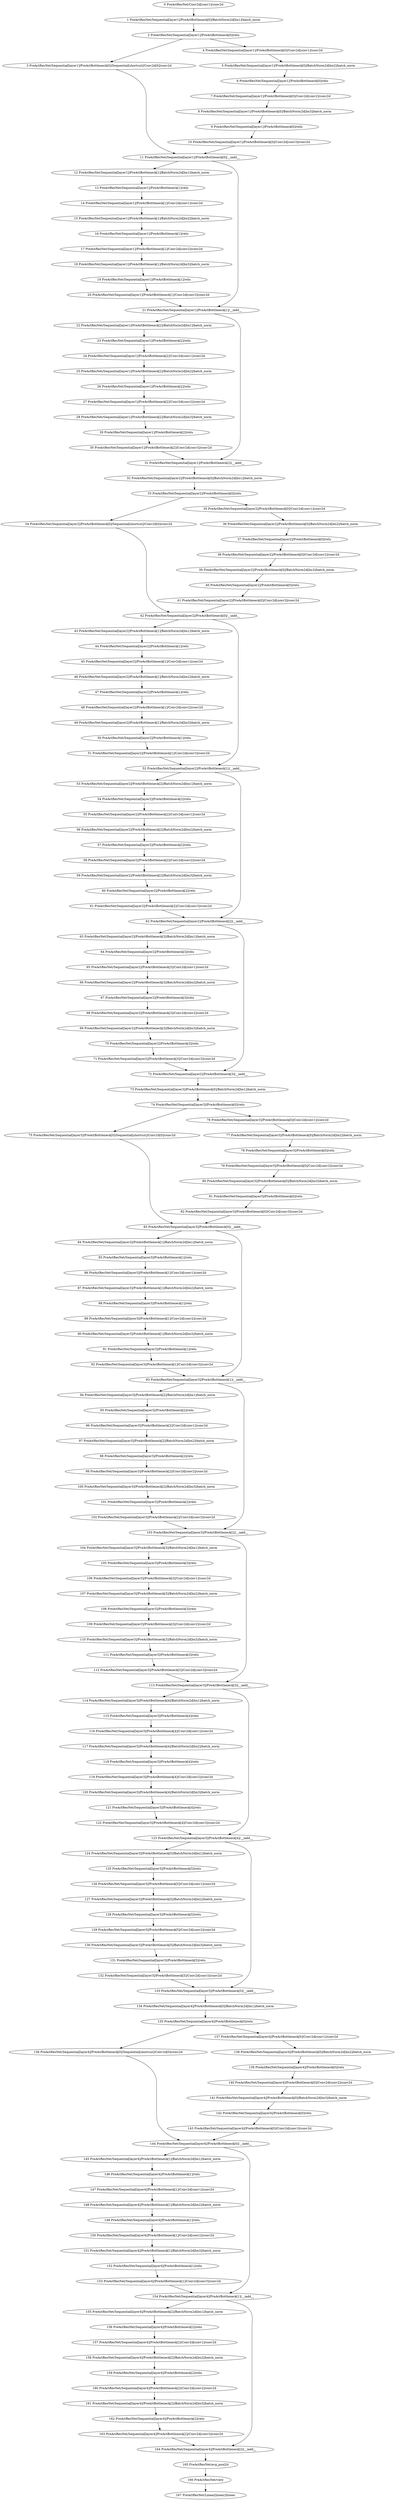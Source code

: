 strict digraph  {
"0 PreActResNet/Conv2d[conv1]/conv2d" [id=0, scope="PreActResNet/Conv2d[conv1]", type=conv2d];
"1 PreActResNet/Sequential[layer1]/PreActBottleneck[0]/BatchNorm2d[bn1]/batch_norm" [id=1, scope="PreActResNet/Sequential[layer1]/PreActBottleneck[0]/BatchNorm2d[bn1]", type=batch_norm];
"2 PreActResNet/Sequential[layer1]/PreActBottleneck[0]/relu" [id=2, scope="PreActResNet/Sequential[layer1]/PreActBottleneck[0]", type=relu];
"3 PreActResNet/Sequential[layer1]/PreActBottleneck[0]/Sequential[shortcut]/Conv2d[0]/conv2d" [id=3, scope="PreActResNet/Sequential[layer1]/PreActBottleneck[0]/Sequential[shortcut]/Conv2d[0]", type=conv2d];
"4 PreActResNet/Sequential[layer1]/PreActBottleneck[0]/Conv2d[conv1]/conv2d" [id=4, scope="PreActResNet/Sequential[layer1]/PreActBottleneck[0]/Conv2d[conv1]", type=conv2d];
"5 PreActResNet/Sequential[layer1]/PreActBottleneck[0]/BatchNorm2d[bn2]/batch_norm" [id=5, scope="PreActResNet/Sequential[layer1]/PreActBottleneck[0]/BatchNorm2d[bn2]", type=batch_norm];
"6 PreActResNet/Sequential[layer1]/PreActBottleneck[0]/relu" [id=6, scope="PreActResNet/Sequential[layer1]/PreActBottleneck[0]", type=relu];
"7 PreActResNet/Sequential[layer1]/PreActBottleneck[0]/Conv2d[conv2]/conv2d" [id=7, scope="PreActResNet/Sequential[layer1]/PreActBottleneck[0]/Conv2d[conv2]", type=conv2d];
"8 PreActResNet/Sequential[layer1]/PreActBottleneck[0]/BatchNorm2d[bn3]/batch_norm" [id=8, scope="PreActResNet/Sequential[layer1]/PreActBottleneck[0]/BatchNorm2d[bn3]", type=batch_norm];
"9 PreActResNet/Sequential[layer1]/PreActBottleneck[0]/relu" [id=9, scope="PreActResNet/Sequential[layer1]/PreActBottleneck[0]", type=relu];
"10 PreActResNet/Sequential[layer1]/PreActBottleneck[0]/Conv2d[conv3]/conv2d" [id=10, scope="PreActResNet/Sequential[layer1]/PreActBottleneck[0]/Conv2d[conv3]", type=conv2d];
"11 PreActResNet/Sequential[layer1]/PreActBottleneck[0]/__iadd__" [id=11, scope="PreActResNet/Sequential[layer1]/PreActBottleneck[0]", type=__iadd__];
"12 PreActResNet/Sequential[layer1]/PreActBottleneck[1]/BatchNorm2d[bn1]/batch_norm" [id=12, scope="PreActResNet/Sequential[layer1]/PreActBottleneck[1]/BatchNorm2d[bn1]", type=batch_norm];
"13 PreActResNet/Sequential[layer1]/PreActBottleneck[1]/relu" [id=13, scope="PreActResNet/Sequential[layer1]/PreActBottleneck[1]", type=relu];
"14 PreActResNet/Sequential[layer1]/PreActBottleneck[1]/Conv2d[conv1]/conv2d" [id=14, scope="PreActResNet/Sequential[layer1]/PreActBottleneck[1]/Conv2d[conv1]", type=conv2d];
"15 PreActResNet/Sequential[layer1]/PreActBottleneck[1]/BatchNorm2d[bn2]/batch_norm" [id=15, scope="PreActResNet/Sequential[layer1]/PreActBottleneck[1]/BatchNorm2d[bn2]", type=batch_norm];
"16 PreActResNet/Sequential[layer1]/PreActBottleneck[1]/relu" [id=16, scope="PreActResNet/Sequential[layer1]/PreActBottleneck[1]", type=relu];
"17 PreActResNet/Sequential[layer1]/PreActBottleneck[1]/Conv2d[conv2]/conv2d" [id=17, scope="PreActResNet/Sequential[layer1]/PreActBottleneck[1]/Conv2d[conv2]", type=conv2d];
"18 PreActResNet/Sequential[layer1]/PreActBottleneck[1]/BatchNorm2d[bn3]/batch_norm" [id=18, scope="PreActResNet/Sequential[layer1]/PreActBottleneck[1]/BatchNorm2d[bn3]", type=batch_norm];
"19 PreActResNet/Sequential[layer1]/PreActBottleneck[1]/relu" [id=19, scope="PreActResNet/Sequential[layer1]/PreActBottleneck[1]", type=relu];
"20 PreActResNet/Sequential[layer1]/PreActBottleneck[1]/Conv2d[conv3]/conv2d" [id=20, scope="PreActResNet/Sequential[layer1]/PreActBottleneck[1]/Conv2d[conv3]", type=conv2d];
"21 PreActResNet/Sequential[layer1]/PreActBottleneck[1]/__iadd__" [id=21, scope="PreActResNet/Sequential[layer1]/PreActBottleneck[1]", type=__iadd__];
"22 PreActResNet/Sequential[layer1]/PreActBottleneck[2]/BatchNorm2d[bn1]/batch_norm" [id=22, scope="PreActResNet/Sequential[layer1]/PreActBottleneck[2]/BatchNorm2d[bn1]", type=batch_norm];
"23 PreActResNet/Sequential[layer1]/PreActBottleneck[2]/relu" [id=23, scope="PreActResNet/Sequential[layer1]/PreActBottleneck[2]", type=relu];
"24 PreActResNet/Sequential[layer1]/PreActBottleneck[2]/Conv2d[conv1]/conv2d" [id=24, scope="PreActResNet/Sequential[layer1]/PreActBottleneck[2]/Conv2d[conv1]", type=conv2d];
"25 PreActResNet/Sequential[layer1]/PreActBottleneck[2]/BatchNorm2d[bn2]/batch_norm" [id=25, scope="PreActResNet/Sequential[layer1]/PreActBottleneck[2]/BatchNorm2d[bn2]", type=batch_norm];
"26 PreActResNet/Sequential[layer1]/PreActBottleneck[2]/relu" [id=26, scope="PreActResNet/Sequential[layer1]/PreActBottleneck[2]", type=relu];
"27 PreActResNet/Sequential[layer1]/PreActBottleneck[2]/Conv2d[conv2]/conv2d" [id=27, scope="PreActResNet/Sequential[layer1]/PreActBottleneck[2]/Conv2d[conv2]", type=conv2d];
"28 PreActResNet/Sequential[layer1]/PreActBottleneck[2]/BatchNorm2d[bn3]/batch_norm" [id=28, scope="PreActResNet/Sequential[layer1]/PreActBottleneck[2]/BatchNorm2d[bn3]", type=batch_norm];
"29 PreActResNet/Sequential[layer1]/PreActBottleneck[2]/relu" [id=29, scope="PreActResNet/Sequential[layer1]/PreActBottleneck[2]", type=relu];
"30 PreActResNet/Sequential[layer1]/PreActBottleneck[2]/Conv2d[conv3]/conv2d" [id=30, scope="PreActResNet/Sequential[layer1]/PreActBottleneck[2]/Conv2d[conv3]", type=conv2d];
"31 PreActResNet/Sequential[layer1]/PreActBottleneck[2]/__iadd__" [id=31, scope="PreActResNet/Sequential[layer1]/PreActBottleneck[2]", type=__iadd__];
"32 PreActResNet/Sequential[layer2]/PreActBottleneck[0]/BatchNorm2d[bn1]/batch_norm" [id=32, scope="PreActResNet/Sequential[layer2]/PreActBottleneck[0]/BatchNorm2d[bn1]", type=batch_norm];
"33 PreActResNet/Sequential[layer2]/PreActBottleneck[0]/relu" [id=33, scope="PreActResNet/Sequential[layer2]/PreActBottleneck[0]", type=relu];
"34 PreActResNet/Sequential[layer2]/PreActBottleneck[0]/Sequential[shortcut]/Conv2d[0]/conv2d" [id=34, scope="PreActResNet/Sequential[layer2]/PreActBottleneck[0]/Sequential[shortcut]/Conv2d[0]", type=conv2d];
"35 PreActResNet/Sequential[layer2]/PreActBottleneck[0]/Conv2d[conv1]/conv2d" [id=35, scope="PreActResNet/Sequential[layer2]/PreActBottleneck[0]/Conv2d[conv1]", type=conv2d];
"36 PreActResNet/Sequential[layer2]/PreActBottleneck[0]/BatchNorm2d[bn2]/batch_norm" [id=36, scope="PreActResNet/Sequential[layer2]/PreActBottleneck[0]/BatchNorm2d[bn2]", type=batch_norm];
"37 PreActResNet/Sequential[layer2]/PreActBottleneck[0]/relu" [id=37, scope="PreActResNet/Sequential[layer2]/PreActBottleneck[0]", type=relu];
"38 PreActResNet/Sequential[layer2]/PreActBottleneck[0]/Conv2d[conv2]/conv2d" [id=38, scope="PreActResNet/Sequential[layer2]/PreActBottleneck[0]/Conv2d[conv2]", type=conv2d];
"39 PreActResNet/Sequential[layer2]/PreActBottleneck[0]/BatchNorm2d[bn3]/batch_norm" [id=39, scope="PreActResNet/Sequential[layer2]/PreActBottleneck[0]/BatchNorm2d[bn3]", type=batch_norm];
"40 PreActResNet/Sequential[layer2]/PreActBottleneck[0]/relu" [id=40, scope="PreActResNet/Sequential[layer2]/PreActBottleneck[0]", type=relu];
"41 PreActResNet/Sequential[layer2]/PreActBottleneck[0]/Conv2d[conv3]/conv2d" [id=41, scope="PreActResNet/Sequential[layer2]/PreActBottleneck[0]/Conv2d[conv3]", type=conv2d];
"42 PreActResNet/Sequential[layer2]/PreActBottleneck[0]/__iadd__" [id=42, scope="PreActResNet/Sequential[layer2]/PreActBottleneck[0]", type=__iadd__];
"43 PreActResNet/Sequential[layer2]/PreActBottleneck[1]/BatchNorm2d[bn1]/batch_norm" [id=43, scope="PreActResNet/Sequential[layer2]/PreActBottleneck[1]/BatchNorm2d[bn1]", type=batch_norm];
"44 PreActResNet/Sequential[layer2]/PreActBottleneck[1]/relu" [id=44, scope="PreActResNet/Sequential[layer2]/PreActBottleneck[1]", type=relu];
"45 PreActResNet/Sequential[layer2]/PreActBottleneck[1]/Conv2d[conv1]/conv2d" [id=45, scope="PreActResNet/Sequential[layer2]/PreActBottleneck[1]/Conv2d[conv1]", type=conv2d];
"46 PreActResNet/Sequential[layer2]/PreActBottleneck[1]/BatchNorm2d[bn2]/batch_norm" [id=46, scope="PreActResNet/Sequential[layer2]/PreActBottleneck[1]/BatchNorm2d[bn2]", type=batch_norm];
"47 PreActResNet/Sequential[layer2]/PreActBottleneck[1]/relu" [id=47, scope="PreActResNet/Sequential[layer2]/PreActBottleneck[1]", type=relu];
"48 PreActResNet/Sequential[layer2]/PreActBottleneck[1]/Conv2d[conv2]/conv2d" [id=48, scope="PreActResNet/Sequential[layer2]/PreActBottleneck[1]/Conv2d[conv2]", type=conv2d];
"49 PreActResNet/Sequential[layer2]/PreActBottleneck[1]/BatchNorm2d[bn3]/batch_norm" [id=49, scope="PreActResNet/Sequential[layer2]/PreActBottleneck[1]/BatchNorm2d[bn3]", type=batch_norm];
"50 PreActResNet/Sequential[layer2]/PreActBottleneck[1]/relu" [id=50, scope="PreActResNet/Sequential[layer2]/PreActBottleneck[1]", type=relu];
"51 PreActResNet/Sequential[layer2]/PreActBottleneck[1]/Conv2d[conv3]/conv2d" [id=51, scope="PreActResNet/Sequential[layer2]/PreActBottleneck[1]/Conv2d[conv3]", type=conv2d];
"52 PreActResNet/Sequential[layer2]/PreActBottleneck[1]/__iadd__" [id=52, scope="PreActResNet/Sequential[layer2]/PreActBottleneck[1]", type=__iadd__];
"53 PreActResNet/Sequential[layer2]/PreActBottleneck[2]/BatchNorm2d[bn1]/batch_norm" [id=53, scope="PreActResNet/Sequential[layer2]/PreActBottleneck[2]/BatchNorm2d[bn1]", type=batch_norm];
"54 PreActResNet/Sequential[layer2]/PreActBottleneck[2]/relu" [id=54, scope="PreActResNet/Sequential[layer2]/PreActBottleneck[2]", type=relu];
"55 PreActResNet/Sequential[layer2]/PreActBottleneck[2]/Conv2d[conv1]/conv2d" [id=55, scope="PreActResNet/Sequential[layer2]/PreActBottleneck[2]/Conv2d[conv1]", type=conv2d];
"56 PreActResNet/Sequential[layer2]/PreActBottleneck[2]/BatchNorm2d[bn2]/batch_norm" [id=56, scope="PreActResNet/Sequential[layer2]/PreActBottleneck[2]/BatchNorm2d[bn2]", type=batch_norm];
"57 PreActResNet/Sequential[layer2]/PreActBottleneck[2]/relu" [id=57, scope="PreActResNet/Sequential[layer2]/PreActBottleneck[2]", type=relu];
"58 PreActResNet/Sequential[layer2]/PreActBottleneck[2]/Conv2d[conv2]/conv2d" [id=58, scope="PreActResNet/Sequential[layer2]/PreActBottleneck[2]/Conv2d[conv2]", type=conv2d];
"59 PreActResNet/Sequential[layer2]/PreActBottleneck[2]/BatchNorm2d[bn3]/batch_norm" [id=59, scope="PreActResNet/Sequential[layer2]/PreActBottleneck[2]/BatchNorm2d[bn3]", type=batch_norm];
"60 PreActResNet/Sequential[layer2]/PreActBottleneck[2]/relu" [id=60, scope="PreActResNet/Sequential[layer2]/PreActBottleneck[2]", type=relu];
"61 PreActResNet/Sequential[layer2]/PreActBottleneck[2]/Conv2d[conv3]/conv2d" [id=61, scope="PreActResNet/Sequential[layer2]/PreActBottleneck[2]/Conv2d[conv3]", type=conv2d];
"62 PreActResNet/Sequential[layer2]/PreActBottleneck[2]/__iadd__" [id=62, scope="PreActResNet/Sequential[layer2]/PreActBottleneck[2]", type=__iadd__];
"63 PreActResNet/Sequential[layer2]/PreActBottleneck[3]/BatchNorm2d[bn1]/batch_norm" [id=63, scope="PreActResNet/Sequential[layer2]/PreActBottleneck[3]/BatchNorm2d[bn1]", type=batch_norm];
"64 PreActResNet/Sequential[layer2]/PreActBottleneck[3]/relu" [id=64, scope="PreActResNet/Sequential[layer2]/PreActBottleneck[3]", type=relu];
"65 PreActResNet/Sequential[layer2]/PreActBottleneck[3]/Conv2d[conv1]/conv2d" [id=65, scope="PreActResNet/Sequential[layer2]/PreActBottleneck[3]/Conv2d[conv1]", type=conv2d];
"66 PreActResNet/Sequential[layer2]/PreActBottleneck[3]/BatchNorm2d[bn2]/batch_norm" [id=66, scope="PreActResNet/Sequential[layer2]/PreActBottleneck[3]/BatchNorm2d[bn2]", type=batch_norm];
"67 PreActResNet/Sequential[layer2]/PreActBottleneck[3]/relu" [id=67, scope="PreActResNet/Sequential[layer2]/PreActBottleneck[3]", type=relu];
"68 PreActResNet/Sequential[layer2]/PreActBottleneck[3]/Conv2d[conv2]/conv2d" [id=68, scope="PreActResNet/Sequential[layer2]/PreActBottleneck[3]/Conv2d[conv2]", type=conv2d];
"69 PreActResNet/Sequential[layer2]/PreActBottleneck[3]/BatchNorm2d[bn3]/batch_norm" [id=69, scope="PreActResNet/Sequential[layer2]/PreActBottleneck[3]/BatchNorm2d[bn3]", type=batch_norm];
"70 PreActResNet/Sequential[layer2]/PreActBottleneck[3]/relu" [id=70, scope="PreActResNet/Sequential[layer2]/PreActBottleneck[3]", type=relu];
"71 PreActResNet/Sequential[layer2]/PreActBottleneck[3]/Conv2d[conv3]/conv2d" [id=71, scope="PreActResNet/Sequential[layer2]/PreActBottleneck[3]/Conv2d[conv3]", type=conv2d];
"72 PreActResNet/Sequential[layer2]/PreActBottleneck[3]/__iadd__" [id=72, scope="PreActResNet/Sequential[layer2]/PreActBottleneck[3]", type=__iadd__];
"73 PreActResNet/Sequential[layer3]/PreActBottleneck[0]/BatchNorm2d[bn1]/batch_norm" [id=73, scope="PreActResNet/Sequential[layer3]/PreActBottleneck[0]/BatchNorm2d[bn1]", type=batch_norm];
"74 PreActResNet/Sequential[layer3]/PreActBottleneck[0]/relu" [id=74, scope="PreActResNet/Sequential[layer3]/PreActBottleneck[0]", type=relu];
"75 PreActResNet/Sequential[layer3]/PreActBottleneck[0]/Sequential[shortcut]/Conv2d[0]/conv2d" [id=75, scope="PreActResNet/Sequential[layer3]/PreActBottleneck[0]/Sequential[shortcut]/Conv2d[0]", type=conv2d];
"76 PreActResNet/Sequential[layer3]/PreActBottleneck[0]/Conv2d[conv1]/conv2d" [id=76, scope="PreActResNet/Sequential[layer3]/PreActBottleneck[0]/Conv2d[conv1]", type=conv2d];
"77 PreActResNet/Sequential[layer3]/PreActBottleneck[0]/BatchNorm2d[bn2]/batch_norm" [id=77, scope="PreActResNet/Sequential[layer3]/PreActBottleneck[0]/BatchNorm2d[bn2]", type=batch_norm];
"78 PreActResNet/Sequential[layer3]/PreActBottleneck[0]/relu" [id=78, scope="PreActResNet/Sequential[layer3]/PreActBottleneck[0]", type=relu];
"79 PreActResNet/Sequential[layer3]/PreActBottleneck[0]/Conv2d[conv2]/conv2d" [id=79, scope="PreActResNet/Sequential[layer3]/PreActBottleneck[0]/Conv2d[conv2]", type=conv2d];
"80 PreActResNet/Sequential[layer3]/PreActBottleneck[0]/BatchNorm2d[bn3]/batch_norm" [id=80, scope="PreActResNet/Sequential[layer3]/PreActBottleneck[0]/BatchNorm2d[bn3]", type=batch_norm];
"81 PreActResNet/Sequential[layer3]/PreActBottleneck[0]/relu" [id=81, scope="PreActResNet/Sequential[layer3]/PreActBottleneck[0]", type=relu];
"82 PreActResNet/Sequential[layer3]/PreActBottleneck[0]/Conv2d[conv3]/conv2d" [id=82, scope="PreActResNet/Sequential[layer3]/PreActBottleneck[0]/Conv2d[conv3]", type=conv2d];
"83 PreActResNet/Sequential[layer3]/PreActBottleneck[0]/__iadd__" [id=83, scope="PreActResNet/Sequential[layer3]/PreActBottleneck[0]", type=__iadd__];
"84 PreActResNet/Sequential[layer3]/PreActBottleneck[1]/BatchNorm2d[bn1]/batch_norm" [id=84, scope="PreActResNet/Sequential[layer3]/PreActBottleneck[1]/BatchNorm2d[bn1]", type=batch_norm];
"85 PreActResNet/Sequential[layer3]/PreActBottleneck[1]/relu" [id=85, scope="PreActResNet/Sequential[layer3]/PreActBottleneck[1]", type=relu];
"86 PreActResNet/Sequential[layer3]/PreActBottleneck[1]/Conv2d[conv1]/conv2d" [id=86, scope="PreActResNet/Sequential[layer3]/PreActBottleneck[1]/Conv2d[conv1]", type=conv2d];
"87 PreActResNet/Sequential[layer3]/PreActBottleneck[1]/BatchNorm2d[bn2]/batch_norm" [id=87, scope="PreActResNet/Sequential[layer3]/PreActBottleneck[1]/BatchNorm2d[bn2]", type=batch_norm];
"88 PreActResNet/Sequential[layer3]/PreActBottleneck[1]/relu" [id=88, scope="PreActResNet/Sequential[layer3]/PreActBottleneck[1]", type=relu];
"89 PreActResNet/Sequential[layer3]/PreActBottleneck[1]/Conv2d[conv2]/conv2d" [id=89, scope="PreActResNet/Sequential[layer3]/PreActBottleneck[1]/Conv2d[conv2]", type=conv2d];
"90 PreActResNet/Sequential[layer3]/PreActBottleneck[1]/BatchNorm2d[bn3]/batch_norm" [id=90, scope="PreActResNet/Sequential[layer3]/PreActBottleneck[1]/BatchNorm2d[bn3]", type=batch_norm];
"91 PreActResNet/Sequential[layer3]/PreActBottleneck[1]/relu" [id=91, scope="PreActResNet/Sequential[layer3]/PreActBottleneck[1]", type=relu];
"92 PreActResNet/Sequential[layer3]/PreActBottleneck[1]/Conv2d[conv3]/conv2d" [id=92, scope="PreActResNet/Sequential[layer3]/PreActBottleneck[1]/Conv2d[conv3]", type=conv2d];
"93 PreActResNet/Sequential[layer3]/PreActBottleneck[1]/__iadd__" [id=93, scope="PreActResNet/Sequential[layer3]/PreActBottleneck[1]", type=__iadd__];
"94 PreActResNet/Sequential[layer3]/PreActBottleneck[2]/BatchNorm2d[bn1]/batch_norm" [id=94, scope="PreActResNet/Sequential[layer3]/PreActBottleneck[2]/BatchNorm2d[bn1]", type=batch_norm];
"95 PreActResNet/Sequential[layer3]/PreActBottleneck[2]/relu" [id=95, scope="PreActResNet/Sequential[layer3]/PreActBottleneck[2]", type=relu];
"96 PreActResNet/Sequential[layer3]/PreActBottleneck[2]/Conv2d[conv1]/conv2d" [id=96, scope="PreActResNet/Sequential[layer3]/PreActBottleneck[2]/Conv2d[conv1]", type=conv2d];
"97 PreActResNet/Sequential[layer3]/PreActBottleneck[2]/BatchNorm2d[bn2]/batch_norm" [id=97, scope="PreActResNet/Sequential[layer3]/PreActBottleneck[2]/BatchNorm2d[bn2]", type=batch_norm];
"98 PreActResNet/Sequential[layer3]/PreActBottleneck[2]/relu" [id=98, scope="PreActResNet/Sequential[layer3]/PreActBottleneck[2]", type=relu];
"99 PreActResNet/Sequential[layer3]/PreActBottleneck[2]/Conv2d[conv2]/conv2d" [id=99, scope="PreActResNet/Sequential[layer3]/PreActBottleneck[2]/Conv2d[conv2]", type=conv2d];
"100 PreActResNet/Sequential[layer3]/PreActBottleneck[2]/BatchNorm2d[bn3]/batch_norm" [id=100, scope="PreActResNet/Sequential[layer3]/PreActBottleneck[2]/BatchNorm2d[bn3]", type=batch_norm];
"101 PreActResNet/Sequential[layer3]/PreActBottleneck[2]/relu" [id=101, scope="PreActResNet/Sequential[layer3]/PreActBottleneck[2]", type=relu];
"102 PreActResNet/Sequential[layer3]/PreActBottleneck[2]/Conv2d[conv3]/conv2d" [id=102, scope="PreActResNet/Sequential[layer3]/PreActBottleneck[2]/Conv2d[conv3]", type=conv2d];
"103 PreActResNet/Sequential[layer3]/PreActBottleneck[2]/__iadd__" [id=103, scope="PreActResNet/Sequential[layer3]/PreActBottleneck[2]", type=__iadd__];
"104 PreActResNet/Sequential[layer3]/PreActBottleneck[3]/BatchNorm2d[bn1]/batch_norm" [id=104, scope="PreActResNet/Sequential[layer3]/PreActBottleneck[3]/BatchNorm2d[bn1]", type=batch_norm];
"105 PreActResNet/Sequential[layer3]/PreActBottleneck[3]/relu" [id=105, scope="PreActResNet/Sequential[layer3]/PreActBottleneck[3]", type=relu];
"106 PreActResNet/Sequential[layer3]/PreActBottleneck[3]/Conv2d[conv1]/conv2d" [id=106, scope="PreActResNet/Sequential[layer3]/PreActBottleneck[3]/Conv2d[conv1]", type=conv2d];
"107 PreActResNet/Sequential[layer3]/PreActBottleneck[3]/BatchNorm2d[bn2]/batch_norm" [id=107, scope="PreActResNet/Sequential[layer3]/PreActBottleneck[3]/BatchNorm2d[bn2]", type=batch_norm];
"108 PreActResNet/Sequential[layer3]/PreActBottleneck[3]/relu" [id=108, scope="PreActResNet/Sequential[layer3]/PreActBottleneck[3]", type=relu];
"109 PreActResNet/Sequential[layer3]/PreActBottleneck[3]/Conv2d[conv2]/conv2d" [id=109, scope="PreActResNet/Sequential[layer3]/PreActBottleneck[3]/Conv2d[conv2]", type=conv2d];
"110 PreActResNet/Sequential[layer3]/PreActBottleneck[3]/BatchNorm2d[bn3]/batch_norm" [id=110, scope="PreActResNet/Sequential[layer3]/PreActBottleneck[3]/BatchNorm2d[bn3]", type=batch_norm];
"111 PreActResNet/Sequential[layer3]/PreActBottleneck[3]/relu" [id=111, scope="PreActResNet/Sequential[layer3]/PreActBottleneck[3]", type=relu];
"112 PreActResNet/Sequential[layer3]/PreActBottleneck[3]/Conv2d[conv3]/conv2d" [id=112, scope="PreActResNet/Sequential[layer3]/PreActBottleneck[3]/Conv2d[conv3]", type=conv2d];
"113 PreActResNet/Sequential[layer3]/PreActBottleneck[3]/__iadd__" [id=113, scope="PreActResNet/Sequential[layer3]/PreActBottleneck[3]", type=__iadd__];
"114 PreActResNet/Sequential[layer3]/PreActBottleneck[4]/BatchNorm2d[bn1]/batch_norm" [id=114, scope="PreActResNet/Sequential[layer3]/PreActBottleneck[4]/BatchNorm2d[bn1]", type=batch_norm];
"115 PreActResNet/Sequential[layer3]/PreActBottleneck[4]/relu" [id=115, scope="PreActResNet/Sequential[layer3]/PreActBottleneck[4]", type=relu];
"116 PreActResNet/Sequential[layer3]/PreActBottleneck[4]/Conv2d[conv1]/conv2d" [id=116, scope="PreActResNet/Sequential[layer3]/PreActBottleneck[4]/Conv2d[conv1]", type=conv2d];
"117 PreActResNet/Sequential[layer3]/PreActBottleneck[4]/BatchNorm2d[bn2]/batch_norm" [id=117, scope="PreActResNet/Sequential[layer3]/PreActBottleneck[4]/BatchNorm2d[bn2]", type=batch_norm];
"118 PreActResNet/Sequential[layer3]/PreActBottleneck[4]/relu" [id=118, scope="PreActResNet/Sequential[layer3]/PreActBottleneck[4]", type=relu];
"119 PreActResNet/Sequential[layer3]/PreActBottleneck[4]/Conv2d[conv2]/conv2d" [id=119, scope="PreActResNet/Sequential[layer3]/PreActBottleneck[4]/Conv2d[conv2]", type=conv2d];
"120 PreActResNet/Sequential[layer3]/PreActBottleneck[4]/BatchNorm2d[bn3]/batch_norm" [id=120, scope="PreActResNet/Sequential[layer3]/PreActBottleneck[4]/BatchNorm2d[bn3]", type=batch_norm];
"121 PreActResNet/Sequential[layer3]/PreActBottleneck[4]/relu" [id=121, scope="PreActResNet/Sequential[layer3]/PreActBottleneck[4]", type=relu];
"122 PreActResNet/Sequential[layer3]/PreActBottleneck[4]/Conv2d[conv3]/conv2d" [id=122, scope="PreActResNet/Sequential[layer3]/PreActBottleneck[4]/Conv2d[conv3]", type=conv2d];
"123 PreActResNet/Sequential[layer3]/PreActBottleneck[4]/__iadd__" [id=123, scope="PreActResNet/Sequential[layer3]/PreActBottleneck[4]", type=__iadd__];
"124 PreActResNet/Sequential[layer3]/PreActBottleneck[5]/BatchNorm2d[bn1]/batch_norm" [id=124, scope="PreActResNet/Sequential[layer3]/PreActBottleneck[5]/BatchNorm2d[bn1]", type=batch_norm];
"125 PreActResNet/Sequential[layer3]/PreActBottleneck[5]/relu" [id=125, scope="PreActResNet/Sequential[layer3]/PreActBottleneck[5]", type=relu];
"126 PreActResNet/Sequential[layer3]/PreActBottleneck[5]/Conv2d[conv1]/conv2d" [id=126, scope="PreActResNet/Sequential[layer3]/PreActBottleneck[5]/Conv2d[conv1]", type=conv2d];
"127 PreActResNet/Sequential[layer3]/PreActBottleneck[5]/BatchNorm2d[bn2]/batch_norm" [id=127, scope="PreActResNet/Sequential[layer3]/PreActBottleneck[5]/BatchNorm2d[bn2]", type=batch_norm];
"128 PreActResNet/Sequential[layer3]/PreActBottleneck[5]/relu" [id=128, scope="PreActResNet/Sequential[layer3]/PreActBottleneck[5]", type=relu];
"129 PreActResNet/Sequential[layer3]/PreActBottleneck[5]/Conv2d[conv2]/conv2d" [id=129, scope="PreActResNet/Sequential[layer3]/PreActBottleneck[5]/Conv2d[conv2]", type=conv2d];
"130 PreActResNet/Sequential[layer3]/PreActBottleneck[5]/BatchNorm2d[bn3]/batch_norm" [id=130, scope="PreActResNet/Sequential[layer3]/PreActBottleneck[5]/BatchNorm2d[bn3]", type=batch_norm];
"131 PreActResNet/Sequential[layer3]/PreActBottleneck[5]/relu" [id=131, scope="PreActResNet/Sequential[layer3]/PreActBottleneck[5]", type=relu];
"132 PreActResNet/Sequential[layer3]/PreActBottleneck[5]/Conv2d[conv3]/conv2d" [id=132, scope="PreActResNet/Sequential[layer3]/PreActBottleneck[5]/Conv2d[conv3]", type=conv2d];
"133 PreActResNet/Sequential[layer3]/PreActBottleneck[5]/__iadd__" [id=133, scope="PreActResNet/Sequential[layer3]/PreActBottleneck[5]", type=__iadd__];
"134 PreActResNet/Sequential[layer4]/PreActBottleneck[0]/BatchNorm2d[bn1]/batch_norm" [id=134, scope="PreActResNet/Sequential[layer4]/PreActBottleneck[0]/BatchNorm2d[bn1]", type=batch_norm];
"135 PreActResNet/Sequential[layer4]/PreActBottleneck[0]/relu" [id=135, scope="PreActResNet/Sequential[layer4]/PreActBottleneck[0]", type=relu];
"136 PreActResNet/Sequential[layer4]/PreActBottleneck[0]/Sequential[shortcut]/Conv2d[0]/conv2d" [id=136, scope="PreActResNet/Sequential[layer4]/PreActBottleneck[0]/Sequential[shortcut]/Conv2d[0]", type=conv2d];
"137 PreActResNet/Sequential[layer4]/PreActBottleneck[0]/Conv2d[conv1]/conv2d" [id=137, scope="PreActResNet/Sequential[layer4]/PreActBottleneck[0]/Conv2d[conv1]", type=conv2d];
"138 PreActResNet/Sequential[layer4]/PreActBottleneck[0]/BatchNorm2d[bn2]/batch_norm" [id=138, scope="PreActResNet/Sequential[layer4]/PreActBottleneck[0]/BatchNorm2d[bn2]", type=batch_norm];
"139 PreActResNet/Sequential[layer4]/PreActBottleneck[0]/relu" [id=139, scope="PreActResNet/Sequential[layer4]/PreActBottleneck[0]", type=relu];
"140 PreActResNet/Sequential[layer4]/PreActBottleneck[0]/Conv2d[conv2]/conv2d" [id=140, scope="PreActResNet/Sequential[layer4]/PreActBottleneck[0]/Conv2d[conv2]", type=conv2d];
"141 PreActResNet/Sequential[layer4]/PreActBottleneck[0]/BatchNorm2d[bn3]/batch_norm" [id=141, scope="PreActResNet/Sequential[layer4]/PreActBottleneck[0]/BatchNorm2d[bn3]", type=batch_norm];
"142 PreActResNet/Sequential[layer4]/PreActBottleneck[0]/relu" [id=142, scope="PreActResNet/Sequential[layer4]/PreActBottleneck[0]", type=relu];
"143 PreActResNet/Sequential[layer4]/PreActBottleneck[0]/Conv2d[conv3]/conv2d" [id=143, scope="PreActResNet/Sequential[layer4]/PreActBottleneck[0]/Conv2d[conv3]", type=conv2d];
"144 PreActResNet/Sequential[layer4]/PreActBottleneck[0]/__iadd__" [id=144, scope="PreActResNet/Sequential[layer4]/PreActBottleneck[0]", type=__iadd__];
"145 PreActResNet/Sequential[layer4]/PreActBottleneck[1]/BatchNorm2d[bn1]/batch_norm" [id=145, scope="PreActResNet/Sequential[layer4]/PreActBottleneck[1]/BatchNorm2d[bn1]", type=batch_norm];
"146 PreActResNet/Sequential[layer4]/PreActBottleneck[1]/relu" [id=146, scope="PreActResNet/Sequential[layer4]/PreActBottleneck[1]", type=relu];
"147 PreActResNet/Sequential[layer4]/PreActBottleneck[1]/Conv2d[conv1]/conv2d" [id=147, scope="PreActResNet/Sequential[layer4]/PreActBottleneck[1]/Conv2d[conv1]", type=conv2d];
"148 PreActResNet/Sequential[layer4]/PreActBottleneck[1]/BatchNorm2d[bn2]/batch_norm" [id=148, scope="PreActResNet/Sequential[layer4]/PreActBottleneck[1]/BatchNorm2d[bn2]", type=batch_norm];
"149 PreActResNet/Sequential[layer4]/PreActBottleneck[1]/relu" [id=149, scope="PreActResNet/Sequential[layer4]/PreActBottleneck[1]", type=relu];
"150 PreActResNet/Sequential[layer4]/PreActBottleneck[1]/Conv2d[conv2]/conv2d" [id=150, scope="PreActResNet/Sequential[layer4]/PreActBottleneck[1]/Conv2d[conv2]", type=conv2d];
"151 PreActResNet/Sequential[layer4]/PreActBottleneck[1]/BatchNorm2d[bn3]/batch_norm" [id=151, scope="PreActResNet/Sequential[layer4]/PreActBottleneck[1]/BatchNorm2d[bn3]", type=batch_norm];
"152 PreActResNet/Sequential[layer4]/PreActBottleneck[1]/relu" [id=152, scope="PreActResNet/Sequential[layer4]/PreActBottleneck[1]", type=relu];
"153 PreActResNet/Sequential[layer4]/PreActBottleneck[1]/Conv2d[conv3]/conv2d" [id=153, scope="PreActResNet/Sequential[layer4]/PreActBottleneck[1]/Conv2d[conv3]", type=conv2d];
"154 PreActResNet/Sequential[layer4]/PreActBottleneck[1]/__iadd__" [id=154, scope="PreActResNet/Sequential[layer4]/PreActBottleneck[1]", type=__iadd__];
"155 PreActResNet/Sequential[layer4]/PreActBottleneck[2]/BatchNorm2d[bn1]/batch_norm" [id=155, scope="PreActResNet/Sequential[layer4]/PreActBottleneck[2]/BatchNorm2d[bn1]", type=batch_norm];
"156 PreActResNet/Sequential[layer4]/PreActBottleneck[2]/relu" [id=156, scope="PreActResNet/Sequential[layer4]/PreActBottleneck[2]", type=relu];
"157 PreActResNet/Sequential[layer4]/PreActBottleneck[2]/Conv2d[conv1]/conv2d" [id=157, scope="PreActResNet/Sequential[layer4]/PreActBottleneck[2]/Conv2d[conv1]", type=conv2d];
"158 PreActResNet/Sequential[layer4]/PreActBottleneck[2]/BatchNorm2d[bn2]/batch_norm" [id=158, scope="PreActResNet/Sequential[layer4]/PreActBottleneck[2]/BatchNorm2d[bn2]", type=batch_norm];
"159 PreActResNet/Sequential[layer4]/PreActBottleneck[2]/relu" [id=159, scope="PreActResNet/Sequential[layer4]/PreActBottleneck[2]", type=relu];
"160 PreActResNet/Sequential[layer4]/PreActBottleneck[2]/Conv2d[conv2]/conv2d" [id=160, scope="PreActResNet/Sequential[layer4]/PreActBottleneck[2]/Conv2d[conv2]", type=conv2d];
"161 PreActResNet/Sequential[layer4]/PreActBottleneck[2]/BatchNorm2d[bn3]/batch_norm" [id=161, scope="PreActResNet/Sequential[layer4]/PreActBottleneck[2]/BatchNorm2d[bn3]", type=batch_norm];
"162 PreActResNet/Sequential[layer4]/PreActBottleneck[2]/relu" [id=162, scope="PreActResNet/Sequential[layer4]/PreActBottleneck[2]", type=relu];
"163 PreActResNet/Sequential[layer4]/PreActBottleneck[2]/Conv2d[conv3]/conv2d" [id=163, scope="PreActResNet/Sequential[layer4]/PreActBottleneck[2]/Conv2d[conv3]", type=conv2d];
"164 PreActResNet/Sequential[layer4]/PreActBottleneck[2]/__iadd__" [id=164, scope="PreActResNet/Sequential[layer4]/PreActBottleneck[2]", type=__iadd__];
"165 PreActResNet/avg_pool2d" [id=165, scope=PreActResNet, type=avg_pool2d];
"166 PreActResNet/view" [id=166, scope=PreActResNet, type=view];
"167 PreActResNet/Linear[linear]/linear" [id=167, scope="PreActResNet/Linear[linear]", type=linear];
"0 PreActResNet/Conv2d[conv1]/conv2d" -> "1 PreActResNet/Sequential[layer1]/PreActBottleneck[0]/BatchNorm2d[bn1]/batch_norm";
"1 PreActResNet/Sequential[layer1]/PreActBottleneck[0]/BatchNorm2d[bn1]/batch_norm" -> "2 PreActResNet/Sequential[layer1]/PreActBottleneck[0]/relu";
"2 PreActResNet/Sequential[layer1]/PreActBottleneck[0]/relu" -> "3 PreActResNet/Sequential[layer1]/PreActBottleneck[0]/Sequential[shortcut]/Conv2d[0]/conv2d";
"2 PreActResNet/Sequential[layer1]/PreActBottleneck[0]/relu" -> "4 PreActResNet/Sequential[layer1]/PreActBottleneck[0]/Conv2d[conv1]/conv2d";
"3 PreActResNet/Sequential[layer1]/PreActBottleneck[0]/Sequential[shortcut]/Conv2d[0]/conv2d" -> "11 PreActResNet/Sequential[layer1]/PreActBottleneck[0]/__iadd__";
"4 PreActResNet/Sequential[layer1]/PreActBottleneck[0]/Conv2d[conv1]/conv2d" -> "5 PreActResNet/Sequential[layer1]/PreActBottleneck[0]/BatchNorm2d[bn2]/batch_norm";
"5 PreActResNet/Sequential[layer1]/PreActBottleneck[0]/BatchNorm2d[bn2]/batch_norm" -> "6 PreActResNet/Sequential[layer1]/PreActBottleneck[0]/relu";
"6 PreActResNet/Sequential[layer1]/PreActBottleneck[0]/relu" -> "7 PreActResNet/Sequential[layer1]/PreActBottleneck[0]/Conv2d[conv2]/conv2d";
"7 PreActResNet/Sequential[layer1]/PreActBottleneck[0]/Conv2d[conv2]/conv2d" -> "8 PreActResNet/Sequential[layer1]/PreActBottleneck[0]/BatchNorm2d[bn3]/batch_norm";
"8 PreActResNet/Sequential[layer1]/PreActBottleneck[0]/BatchNorm2d[bn3]/batch_norm" -> "9 PreActResNet/Sequential[layer1]/PreActBottleneck[0]/relu";
"9 PreActResNet/Sequential[layer1]/PreActBottleneck[0]/relu" -> "10 PreActResNet/Sequential[layer1]/PreActBottleneck[0]/Conv2d[conv3]/conv2d";
"10 PreActResNet/Sequential[layer1]/PreActBottleneck[0]/Conv2d[conv3]/conv2d" -> "11 PreActResNet/Sequential[layer1]/PreActBottleneck[0]/__iadd__";
"11 PreActResNet/Sequential[layer1]/PreActBottleneck[0]/__iadd__" -> "12 PreActResNet/Sequential[layer1]/PreActBottleneck[1]/BatchNorm2d[bn1]/batch_norm";
"11 PreActResNet/Sequential[layer1]/PreActBottleneck[0]/__iadd__" -> "21 PreActResNet/Sequential[layer1]/PreActBottleneck[1]/__iadd__";
"12 PreActResNet/Sequential[layer1]/PreActBottleneck[1]/BatchNorm2d[bn1]/batch_norm" -> "13 PreActResNet/Sequential[layer1]/PreActBottleneck[1]/relu";
"13 PreActResNet/Sequential[layer1]/PreActBottleneck[1]/relu" -> "14 PreActResNet/Sequential[layer1]/PreActBottleneck[1]/Conv2d[conv1]/conv2d";
"14 PreActResNet/Sequential[layer1]/PreActBottleneck[1]/Conv2d[conv1]/conv2d" -> "15 PreActResNet/Sequential[layer1]/PreActBottleneck[1]/BatchNorm2d[bn2]/batch_norm";
"15 PreActResNet/Sequential[layer1]/PreActBottleneck[1]/BatchNorm2d[bn2]/batch_norm" -> "16 PreActResNet/Sequential[layer1]/PreActBottleneck[1]/relu";
"16 PreActResNet/Sequential[layer1]/PreActBottleneck[1]/relu" -> "17 PreActResNet/Sequential[layer1]/PreActBottleneck[1]/Conv2d[conv2]/conv2d";
"17 PreActResNet/Sequential[layer1]/PreActBottleneck[1]/Conv2d[conv2]/conv2d" -> "18 PreActResNet/Sequential[layer1]/PreActBottleneck[1]/BatchNorm2d[bn3]/batch_norm";
"18 PreActResNet/Sequential[layer1]/PreActBottleneck[1]/BatchNorm2d[bn3]/batch_norm" -> "19 PreActResNet/Sequential[layer1]/PreActBottleneck[1]/relu";
"19 PreActResNet/Sequential[layer1]/PreActBottleneck[1]/relu" -> "20 PreActResNet/Sequential[layer1]/PreActBottleneck[1]/Conv2d[conv3]/conv2d";
"20 PreActResNet/Sequential[layer1]/PreActBottleneck[1]/Conv2d[conv3]/conv2d" -> "21 PreActResNet/Sequential[layer1]/PreActBottleneck[1]/__iadd__";
"21 PreActResNet/Sequential[layer1]/PreActBottleneck[1]/__iadd__" -> "22 PreActResNet/Sequential[layer1]/PreActBottleneck[2]/BatchNorm2d[bn1]/batch_norm";
"21 PreActResNet/Sequential[layer1]/PreActBottleneck[1]/__iadd__" -> "31 PreActResNet/Sequential[layer1]/PreActBottleneck[2]/__iadd__";
"22 PreActResNet/Sequential[layer1]/PreActBottleneck[2]/BatchNorm2d[bn1]/batch_norm" -> "23 PreActResNet/Sequential[layer1]/PreActBottleneck[2]/relu";
"23 PreActResNet/Sequential[layer1]/PreActBottleneck[2]/relu" -> "24 PreActResNet/Sequential[layer1]/PreActBottleneck[2]/Conv2d[conv1]/conv2d";
"24 PreActResNet/Sequential[layer1]/PreActBottleneck[2]/Conv2d[conv1]/conv2d" -> "25 PreActResNet/Sequential[layer1]/PreActBottleneck[2]/BatchNorm2d[bn2]/batch_norm";
"25 PreActResNet/Sequential[layer1]/PreActBottleneck[2]/BatchNorm2d[bn2]/batch_norm" -> "26 PreActResNet/Sequential[layer1]/PreActBottleneck[2]/relu";
"26 PreActResNet/Sequential[layer1]/PreActBottleneck[2]/relu" -> "27 PreActResNet/Sequential[layer1]/PreActBottleneck[2]/Conv2d[conv2]/conv2d";
"27 PreActResNet/Sequential[layer1]/PreActBottleneck[2]/Conv2d[conv2]/conv2d" -> "28 PreActResNet/Sequential[layer1]/PreActBottleneck[2]/BatchNorm2d[bn3]/batch_norm";
"28 PreActResNet/Sequential[layer1]/PreActBottleneck[2]/BatchNorm2d[bn3]/batch_norm" -> "29 PreActResNet/Sequential[layer1]/PreActBottleneck[2]/relu";
"29 PreActResNet/Sequential[layer1]/PreActBottleneck[2]/relu" -> "30 PreActResNet/Sequential[layer1]/PreActBottleneck[2]/Conv2d[conv3]/conv2d";
"30 PreActResNet/Sequential[layer1]/PreActBottleneck[2]/Conv2d[conv3]/conv2d" -> "31 PreActResNet/Sequential[layer1]/PreActBottleneck[2]/__iadd__";
"31 PreActResNet/Sequential[layer1]/PreActBottleneck[2]/__iadd__" -> "32 PreActResNet/Sequential[layer2]/PreActBottleneck[0]/BatchNorm2d[bn1]/batch_norm";
"32 PreActResNet/Sequential[layer2]/PreActBottleneck[0]/BatchNorm2d[bn1]/batch_norm" -> "33 PreActResNet/Sequential[layer2]/PreActBottleneck[0]/relu";
"33 PreActResNet/Sequential[layer2]/PreActBottleneck[0]/relu" -> "34 PreActResNet/Sequential[layer2]/PreActBottleneck[0]/Sequential[shortcut]/Conv2d[0]/conv2d";
"33 PreActResNet/Sequential[layer2]/PreActBottleneck[0]/relu" -> "35 PreActResNet/Sequential[layer2]/PreActBottleneck[0]/Conv2d[conv1]/conv2d";
"34 PreActResNet/Sequential[layer2]/PreActBottleneck[0]/Sequential[shortcut]/Conv2d[0]/conv2d" -> "42 PreActResNet/Sequential[layer2]/PreActBottleneck[0]/__iadd__";
"35 PreActResNet/Sequential[layer2]/PreActBottleneck[0]/Conv2d[conv1]/conv2d" -> "36 PreActResNet/Sequential[layer2]/PreActBottleneck[0]/BatchNorm2d[bn2]/batch_norm";
"36 PreActResNet/Sequential[layer2]/PreActBottleneck[0]/BatchNorm2d[bn2]/batch_norm" -> "37 PreActResNet/Sequential[layer2]/PreActBottleneck[0]/relu";
"37 PreActResNet/Sequential[layer2]/PreActBottleneck[0]/relu" -> "38 PreActResNet/Sequential[layer2]/PreActBottleneck[0]/Conv2d[conv2]/conv2d";
"38 PreActResNet/Sequential[layer2]/PreActBottleneck[0]/Conv2d[conv2]/conv2d" -> "39 PreActResNet/Sequential[layer2]/PreActBottleneck[0]/BatchNorm2d[bn3]/batch_norm";
"39 PreActResNet/Sequential[layer2]/PreActBottleneck[0]/BatchNorm2d[bn3]/batch_norm" -> "40 PreActResNet/Sequential[layer2]/PreActBottleneck[0]/relu";
"40 PreActResNet/Sequential[layer2]/PreActBottleneck[0]/relu" -> "41 PreActResNet/Sequential[layer2]/PreActBottleneck[0]/Conv2d[conv3]/conv2d";
"41 PreActResNet/Sequential[layer2]/PreActBottleneck[0]/Conv2d[conv3]/conv2d" -> "42 PreActResNet/Sequential[layer2]/PreActBottleneck[0]/__iadd__";
"42 PreActResNet/Sequential[layer2]/PreActBottleneck[0]/__iadd__" -> "43 PreActResNet/Sequential[layer2]/PreActBottleneck[1]/BatchNorm2d[bn1]/batch_norm";
"42 PreActResNet/Sequential[layer2]/PreActBottleneck[0]/__iadd__" -> "52 PreActResNet/Sequential[layer2]/PreActBottleneck[1]/__iadd__";
"43 PreActResNet/Sequential[layer2]/PreActBottleneck[1]/BatchNorm2d[bn1]/batch_norm" -> "44 PreActResNet/Sequential[layer2]/PreActBottleneck[1]/relu";
"44 PreActResNet/Sequential[layer2]/PreActBottleneck[1]/relu" -> "45 PreActResNet/Sequential[layer2]/PreActBottleneck[1]/Conv2d[conv1]/conv2d";
"45 PreActResNet/Sequential[layer2]/PreActBottleneck[1]/Conv2d[conv1]/conv2d" -> "46 PreActResNet/Sequential[layer2]/PreActBottleneck[1]/BatchNorm2d[bn2]/batch_norm";
"46 PreActResNet/Sequential[layer2]/PreActBottleneck[1]/BatchNorm2d[bn2]/batch_norm" -> "47 PreActResNet/Sequential[layer2]/PreActBottleneck[1]/relu";
"47 PreActResNet/Sequential[layer2]/PreActBottleneck[1]/relu" -> "48 PreActResNet/Sequential[layer2]/PreActBottleneck[1]/Conv2d[conv2]/conv2d";
"48 PreActResNet/Sequential[layer2]/PreActBottleneck[1]/Conv2d[conv2]/conv2d" -> "49 PreActResNet/Sequential[layer2]/PreActBottleneck[1]/BatchNorm2d[bn3]/batch_norm";
"49 PreActResNet/Sequential[layer2]/PreActBottleneck[1]/BatchNorm2d[bn3]/batch_norm" -> "50 PreActResNet/Sequential[layer2]/PreActBottleneck[1]/relu";
"50 PreActResNet/Sequential[layer2]/PreActBottleneck[1]/relu" -> "51 PreActResNet/Sequential[layer2]/PreActBottleneck[1]/Conv2d[conv3]/conv2d";
"51 PreActResNet/Sequential[layer2]/PreActBottleneck[1]/Conv2d[conv3]/conv2d" -> "52 PreActResNet/Sequential[layer2]/PreActBottleneck[1]/__iadd__";
"52 PreActResNet/Sequential[layer2]/PreActBottleneck[1]/__iadd__" -> "53 PreActResNet/Sequential[layer2]/PreActBottleneck[2]/BatchNorm2d[bn1]/batch_norm";
"52 PreActResNet/Sequential[layer2]/PreActBottleneck[1]/__iadd__" -> "62 PreActResNet/Sequential[layer2]/PreActBottleneck[2]/__iadd__";
"53 PreActResNet/Sequential[layer2]/PreActBottleneck[2]/BatchNorm2d[bn1]/batch_norm" -> "54 PreActResNet/Sequential[layer2]/PreActBottleneck[2]/relu";
"54 PreActResNet/Sequential[layer2]/PreActBottleneck[2]/relu" -> "55 PreActResNet/Sequential[layer2]/PreActBottleneck[2]/Conv2d[conv1]/conv2d";
"55 PreActResNet/Sequential[layer2]/PreActBottleneck[2]/Conv2d[conv1]/conv2d" -> "56 PreActResNet/Sequential[layer2]/PreActBottleneck[2]/BatchNorm2d[bn2]/batch_norm";
"56 PreActResNet/Sequential[layer2]/PreActBottleneck[2]/BatchNorm2d[bn2]/batch_norm" -> "57 PreActResNet/Sequential[layer2]/PreActBottleneck[2]/relu";
"57 PreActResNet/Sequential[layer2]/PreActBottleneck[2]/relu" -> "58 PreActResNet/Sequential[layer2]/PreActBottleneck[2]/Conv2d[conv2]/conv2d";
"58 PreActResNet/Sequential[layer2]/PreActBottleneck[2]/Conv2d[conv2]/conv2d" -> "59 PreActResNet/Sequential[layer2]/PreActBottleneck[2]/BatchNorm2d[bn3]/batch_norm";
"59 PreActResNet/Sequential[layer2]/PreActBottleneck[2]/BatchNorm2d[bn3]/batch_norm" -> "60 PreActResNet/Sequential[layer2]/PreActBottleneck[2]/relu";
"60 PreActResNet/Sequential[layer2]/PreActBottleneck[2]/relu" -> "61 PreActResNet/Sequential[layer2]/PreActBottleneck[2]/Conv2d[conv3]/conv2d";
"61 PreActResNet/Sequential[layer2]/PreActBottleneck[2]/Conv2d[conv3]/conv2d" -> "62 PreActResNet/Sequential[layer2]/PreActBottleneck[2]/__iadd__";
"62 PreActResNet/Sequential[layer2]/PreActBottleneck[2]/__iadd__" -> "63 PreActResNet/Sequential[layer2]/PreActBottleneck[3]/BatchNorm2d[bn1]/batch_norm";
"62 PreActResNet/Sequential[layer2]/PreActBottleneck[2]/__iadd__" -> "72 PreActResNet/Sequential[layer2]/PreActBottleneck[3]/__iadd__";
"63 PreActResNet/Sequential[layer2]/PreActBottleneck[3]/BatchNorm2d[bn1]/batch_norm" -> "64 PreActResNet/Sequential[layer2]/PreActBottleneck[3]/relu";
"64 PreActResNet/Sequential[layer2]/PreActBottleneck[3]/relu" -> "65 PreActResNet/Sequential[layer2]/PreActBottleneck[3]/Conv2d[conv1]/conv2d";
"65 PreActResNet/Sequential[layer2]/PreActBottleneck[3]/Conv2d[conv1]/conv2d" -> "66 PreActResNet/Sequential[layer2]/PreActBottleneck[3]/BatchNorm2d[bn2]/batch_norm";
"66 PreActResNet/Sequential[layer2]/PreActBottleneck[3]/BatchNorm2d[bn2]/batch_norm" -> "67 PreActResNet/Sequential[layer2]/PreActBottleneck[3]/relu";
"67 PreActResNet/Sequential[layer2]/PreActBottleneck[3]/relu" -> "68 PreActResNet/Sequential[layer2]/PreActBottleneck[3]/Conv2d[conv2]/conv2d";
"68 PreActResNet/Sequential[layer2]/PreActBottleneck[3]/Conv2d[conv2]/conv2d" -> "69 PreActResNet/Sequential[layer2]/PreActBottleneck[3]/BatchNorm2d[bn3]/batch_norm";
"69 PreActResNet/Sequential[layer2]/PreActBottleneck[3]/BatchNorm2d[bn3]/batch_norm" -> "70 PreActResNet/Sequential[layer2]/PreActBottleneck[3]/relu";
"70 PreActResNet/Sequential[layer2]/PreActBottleneck[3]/relu" -> "71 PreActResNet/Sequential[layer2]/PreActBottleneck[3]/Conv2d[conv3]/conv2d";
"71 PreActResNet/Sequential[layer2]/PreActBottleneck[3]/Conv2d[conv3]/conv2d" -> "72 PreActResNet/Sequential[layer2]/PreActBottleneck[3]/__iadd__";
"72 PreActResNet/Sequential[layer2]/PreActBottleneck[3]/__iadd__" -> "73 PreActResNet/Sequential[layer3]/PreActBottleneck[0]/BatchNorm2d[bn1]/batch_norm";
"73 PreActResNet/Sequential[layer3]/PreActBottleneck[0]/BatchNorm2d[bn1]/batch_norm" -> "74 PreActResNet/Sequential[layer3]/PreActBottleneck[0]/relu";
"74 PreActResNet/Sequential[layer3]/PreActBottleneck[0]/relu" -> "75 PreActResNet/Sequential[layer3]/PreActBottleneck[0]/Sequential[shortcut]/Conv2d[0]/conv2d";
"74 PreActResNet/Sequential[layer3]/PreActBottleneck[0]/relu" -> "76 PreActResNet/Sequential[layer3]/PreActBottleneck[0]/Conv2d[conv1]/conv2d";
"75 PreActResNet/Sequential[layer3]/PreActBottleneck[0]/Sequential[shortcut]/Conv2d[0]/conv2d" -> "83 PreActResNet/Sequential[layer3]/PreActBottleneck[0]/__iadd__";
"76 PreActResNet/Sequential[layer3]/PreActBottleneck[0]/Conv2d[conv1]/conv2d" -> "77 PreActResNet/Sequential[layer3]/PreActBottleneck[0]/BatchNorm2d[bn2]/batch_norm";
"77 PreActResNet/Sequential[layer3]/PreActBottleneck[0]/BatchNorm2d[bn2]/batch_norm" -> "78 PreActResNet/Sequential[layer3]/PreActBottleneck[0]/relu";
"78 PreActResNet/Sequential[layer3]/PreActBottleneck[0]/relu" -> "79 PreActResNet/Sequential[layer3]/PreActBottleneck[0]/Conv2d[conv2]/conv2d";
"79 PreActResNet/Sequential[layer3]/PreActBottleneck[0]/Conv2d[conv2]/conv2d" -> "80 PreActResNet/Sequential[layer3]/PreActBottleneck[0]/BatchNorm2d[bn3]/batch_norm";
"80 PreActResNet/Sequential[layer3]/PreActBottleneck[0]/BatchNorm2d[bn3]/batch_norm" -> "81 PreActResNet/Sequential[layer3]/PreActBottleneck[0]/relu";
"81 PreActResNet/Sequential[layer3]/PreActBottleneck[0]/relu" -> "82 PreActResNet/Sequential[layer3]/PreActBottleneck[0]/Conv2d[conv3]/conv2d";
"82 PreActResNet/Sequential[layer3]/PreActBottleneck[0]/Conv2d[conv3]/conv2d" -> "83 PreActResNet/Sequential[layer3]/PreActBottleneck[0]/__iadd__";
"83 PreActResNet/Sequential[layer3]/PreActBottleneck[0]/__iadd__" -> "84 PreActResNet/Sequential[layer3]/PreActBottleneck[1]/BatchNorm2d[bn1]/batch_norm";
"83 PreActResNet/Sequential[layer3]/PreActBottleneck[0]/__iadd__" -> "93 PreActResNet/Sequential[layer3]/PreActBottleneck[1]/__iadd__";
"84 PreActResNet/Sequential[layer3]/PreActBottleneck[1]/BatchNorm2d[bn1]/batch_norm" -> "85 PreActResNet/Sequential[layer3]/PreActBottleneck[1]/relu";
"85 PreActResNet/Sequential[layer3]/PreActBottleneck[1]/relu" -> "86 PreActResNet/Sequential[layer3]/PreActBottleneck[1]/Conv2d[conv1]/conv2d";
"86 PreActResNet/Sequential[layer3]/PreActBottleneck[1]/Conv2d[conv1]/conv2d" -> "87 PreActResNet/Sequential[layer3]/PreActBottleneck[1]/BatchNorm2d[bn2]/batch_norm";
"87 PreActResNet/Sequential[layer3]/PreActBottleneck[1]/BatchNorm2d[bn2]/batch_norm" -> "88 PreActResNet/Sequential[layer3]/PreActBottleneck[1]/relu";
"88 PreActResNet/Sequential[layer3]/PreActBottleneck[1]/relu" -> "89 PreActResNet/Sequential[layer3]/PreActBottleneck[1]/Conv2d[conv2]/conv2d";
"89 PreActResNet/Sequential[layer3]/PreActBottleneck[1]/Conv2d[conv2]/conv2d" -> "90 PreActResNet/Sequential[layer3]/PreActBottleneck[1]/BatchNorm2d[bn3]/batch_norm";
"90 PreActResNet/Sequential[layer3]/PreActBottleneck[1]/BatchNorm2d[bn3]/batch_norm" -> "91 PreActResNet/Sequential[layer3]/PreActBottleneck[1]/relu";
"91 PreActResNet/Sequential[layer3]/PreActBottleneck[1]/relu" -> "92 PreActResNet/Sequential[layer3]/PreActBottleneck[1]/Conv2d[conv3]/conv2d";
"92 PreActResNet/Sequential[layer3]/PreActBottleneck[1]/Conv2d[conv3]/conv2d" -> "93 PreActResNet/Sequential[layer3]/PreActBottleneck[1]/__iadd__";
"93 PreActResNet/Sequential[layer3]/PreActBottleneck[1]/__iadd__" -> "94 PreActResNet/Sequential[layer3]/PreActBottleneck[2]/BatchNorm2d[bn1]/batch_norm";
"93 PreActResNet/Sequential[layer3]/PreActBottleneck[1]/__iadd__" -> "103 PreActResNet/Sequential[layer3]/PreActBottleneck[2]/__iadd__";
"94 PreActResNet/Sequential[layer3]/PreActBottleneck[2]/BatchNorm2d[bn1]/batch_norm" -> "95 PreActResNet/Sequential[layer3]/PreActBottleneck[2]/relu";
"95 PreActResNet/Sequential[layer3]/PreActBottleneck[2]/relu" -> "96 PreActResNet/Sequential[layer3]/PreActBottleneck[2]/Conv2d[conv1]/conv2d";
"96 PreActResNet/Sequential[layer3]/PreActBottleneck[2]/Conv2d[conv1]/conv2d" -> "97 PreActResNet/Sequential[layer3]/PreActBottleneck[2]/BatchNorm2d[bn2]/batch_norm";
"97 PreActResNet/Sequential[layer3]/PreActBottleneck[2]/BatchNorm2d[bn2]/batch_norm" -> "98 PreActResNet/Sequential[layer3]/PreActBottleneck[2]/relu";
"98 PreActResNet/Sequential[layer3]/PreActBottleneck[2]/relu" -> "99 PreActResNet/Sequential[layer3]/PreActBottleneck[2]/Conv2d[conv2]/conv2d";
"99 PreActResNet/Sequential[layer3]/PreActBottleneck[2]/Conv2d[conv2]/conv2d" -> "100 PreActResNet/Sequential[layer3]/PreActBottleneck[2]/BatchNorm2d[bn3]/batch_norm";
"100 PreActResNet/Sequential[layer3]/PreActBottleneck[2]/BatchNorm2d[bn3]/batch_norm" -> "101 PreActResNet/Sequential[layer3]/PreActBottleneck[2]/relu";
"101 PreActResNet/Sequential[layer3]/PreActBottleneck[2]/relu" -> "102 PreActResNet/Sequential[layer3]/PreActBottleneck[2]/Conv2d[conv3]/conv2d";
"102 PreActResNet/Sequential[layer3]/PreActBottleneck[2]/Conv2d[conv3]/conv2d" -> "103 PreActResNet/Sequential[layer3]/PreActBottleneck[2]/__iadd__";
"103 PreActResNet/Sequential[layer3]/PreActBottleneck[2]/__iadd__" -> "104 PreActResNet/Sequential[layer3]/PreActBottleneck[3]/BatchNorm2d[bn1]/batch_norm";
"103 PreActResNet/Sequential[layer3]/PreActBottleneck[2]/__iadd__" -> "113 PreActResNet/Sequential[layer3]/PreActBottleneck[3]/__iadd__";
"104 PreActResNet/Sequential[layer3]/PreActBottleneck[3]/BatchNorm2d[bn1]/batch_norm" -> "105 PreActResNet/Sequential[layer3]/PreActBottleneck[3]/relu";
"105 PreActResNet/Sequential[layer3]/PreActBottleneck[3]/relu" -> "106 PreActResNet/Sequential[layer3]/PreActBottleneck[3]/Conv2d[conv1]/conv2d";
"106 PreActResNet/Sequential[layer3]/PreActBottleneck[3]/Conv2d[conv1]/conv2d" -> "107 PreActResNet/Sequential[layer3]/PreActBottleneck[3]/BatchNorm2d[bn2]/batch_norm";
"107 PreActResNet/Sequential[layer3]/PreActBottleneck[3]/BatchNorm2d[bn2]/batch_norm" -> "108 PreActResNet/Sequential[layer3]/PreActBottleneck[3]/relu";
"108 PreActResNet/Sequential[layer3]/PreActBottleneck[3]/relu" -> "109 PreActResNet/Sequential[layer3]/PreActBottleneck[3]/Conv2d[conv2]/conv2d";
"109 PreActResNet/Sequential[layer3]/PreActBottleneck[3]/Conv2d[conv2]/conv2d" -> "110 PreActResNet/Sequential[layer3]/PreActBottleneck[3]/BatchNorm2d[bn3]/batch_norm";
"110 PreActResNet/Sequential[layer3]/PreActBottleneck[3]/BatchNorm2d[bn3]/batch_norm" -> "111 PreActResNet/Sequential[layer3]/PreActBottleneck[3]/relu";
"111 PreActResNet/Sequential[layer3]/PreActBottleneck[3]/relu" -> "112 PreActResNet/Sequential[layer3]/PreActBottleneck[3]/Conv2d[conv3]/conv2d";
"112 PreActResNet/Sequential[layer3]/PreActBottleneck[3]/Conv2d[conv3]/conv2d" -> "113 PreActResNet/Sequential[layer3]/PreActBottleneck[3]/__iadd__";
"113 PreActResNet/Sequential[layer3]/PreActBottleneck[3]/__iadd__" -> "114 PreActResNet/Sequential[layer3]/PreActBottleneck[4]/BatchNorm2d[bn1]/batch_norm";
"113 PreActResNet/Sequential[layer3]/PreActBottleneck[3]/__iadd__" -> "123 PreActResNet/Sequential[layer3]/PreActBottleneck[4]/__iadd__";
"114 PreActResNet/Sequential[layer3]/PreActBottleneck[4]/BatchNorm2d[bn1]/batch_norm" -> "115 PreActResNet/Sequential[layer3]/PreActBottleneck[4]/relu";
"115 PreActResNet/Sequential[layer3]/PreActBottleneck[4]/relu" -> "116 PreActResNet/Sequential[layer3]/PreActBottleneck[4]/Conv2d[conv1]/conv2d";
"116 PreActResNet/Sequential[layer3]/PreActBottleneck[4]/Conv2d[conv1]/conv2d" -> "117 PreActResNet/Sequential[layer3]/PreActBottleneck[4]/BatchNorm2d[bn2]/batch_norm";
"117 PreActResNet/Sequential[layer3]/PreActBottleneck[4]/BatchNorm2d[bn2]/batch_norm" -> "118 PreActResNet/Sequential[layer3]/PreActBottleneck[4]/relu";
"118 PreActResNet/Sequential[layer3]/PreActBottleneck[4]/relu" -> "119 PreActResNet/Sequential[layer3]/PreActBottleneck[4]/Conv2d[conv2]/conv2d";
"119 PreActResNet/Sequential[layer3]/PreActBottleneck[4]/Conv2d[conv2]/conv2d" -> "120 PreActResNet/Sequential[layer3]/PreActBottleneck[4]/BatchNorm2d[bn3]/batch_norm";
"120 PreActResNet/Sequential[layer3]/PreActBottleneck[4]/BatchNorm2d[bn3]/batch_norm" -> "121 PreActResNet/Sequential[layer3]/PreActBottleneck[4]/relu";
"121 PreActResNet/Sequential[layer3]/PreActBottleneck[4]/relu" -> "122 PreActResNet/Sequential[layer3]/PreActBottleneck[4]/Conv2d[conv3]/conv2d";
"122 PreActResNet/Sequential[layer3]/PreActBottleneck[4]/Conv2d[conv3]/conv2d" -> "123 PreActResNet/Sequential[layer3]/PreActBottleneck[4]/__iadd__";
"123 PreActResNet/Sequential[layer3]/PreActBottleneck[4]/__iadd__" -> "124 PreActResNet/Sequential[layer3]/PreActBottleneck[5]/BatchNorm2d[bn1]/batch_norm";
"123 PreActResNet/Sequential[layer3]/PreActBottleneck[4]/__iadd__" -> "133 PreActResNet/Sequential[layer3]/PreActBottleneck[5]/__iadd__";
"124 PreActResNet/Sequential[layer3]/PreActBottleneck[5]/BatchNorm2d[bn1]/batch_norm" -> "125 PreActResNet/Sequential[layer3]/PreActBottleneck[5]/relu";
"125 PreActResNet/Sequential[layer3]/PreActBottleneck[5]/relu" -> "126 PreActResNet/Sequential[layer3]/PreActBottleneck[5]/Conv2d[conv1]/conv2d";
"126 PreActResNet/Sequential[layer3]/PreActBottleneck[5]/Conv2d[conv1]/conv2d" -> "127 PreActResNet/Sequential[layer3]/PreActBottleneck[5]/BatchNorm2d[bn2]/batch_norm";
"127 PreActResNet/Sequential[layer3]/PreActBottleneck[5]/BatchNorm2d[bn2]/batch_norm" -> "128 PreActResNet/Sequential[layer3]/PreActBottleneck[5]/relu";
"128 PreActResNet/Sequential[layer3]/PreActBottleneck[5]/relu" -> "129 PreActResNet/Sequential[layer3]/PreActBottleneck[5]/Conv2d[conv2]/conv2d";
"129 PreActResNet/Sequential[layer3]/PreActBottleneck[5]/Conv2d[conv2]/conv2d" -> "130 PreActResNet/Sequential[layer3]/PreActBottleneck[5]/BatchNorm2d[bn3]/batch_norm";
"130 PreActResNet/Sequential[layer3]/PreActBottleneck[5]/BatchNorm2d[bn3]/batch_norm" -> "131 PreActResNet/Sequential[layer3]/PreActBottleneck[5]/relu";
"131 PreActResNet/Sequential[layer3]/PreActBottleneck[5]/relu" -> "132 PreActResNet/Sequential[layer3]/PreActBottleneck[5]/Conv2d[conv3]/conv2d";
"132 PreActResNet/Sequential[layer3]/PreActBottleneck[5]/Conv2d[conv3]/conv2d" -> "133 PreActResNet/Sequential[layer3]/PreActBottleneck[5]/__iadd__";
"133 PreActResNet/Sequential[layer3]/PreActBottleneck[5]/__iadd__" -> "134 PreActResNet/Sequential[layer4]/PreActBottleneck[0]/BatchNorm2d[bn1]/batch_norm";
"134 PreActResNet/Sequential[layer4]/PreActBottleneck[0]/BatchNorm2d[bn1]/batch_norm" -> "135 PreActResNet/Sequential[layer4]/PreActBottleneck[0]/relu";
"135 PreActResNet/Sequential[layer4]/PreActBottleneck[0]/relu" -> "136 PreActResNet/Sequential[layer4]/PreActBottleneck[0]/Sequential[shortcut]/Conv2d[0]/conv2d";
"135 PreActResNet/Sequential[layer4]/PreActBottleneck[0]/relu" -> "137 PreActResNet/Sequential[layer4]/PreActBottleneck[0]/Conv2d[conv1]/conv2d";
"136 PreActResNet/Sequential[layer4]/PreActBottleneck[0]/Sequential[shortcut]/Conv2d[0]/conv2d" -> "144 PreActResNet/Sequential[layer4]/PreActBottleneck[0]/__iadd__";
"137 PreActResNet/Sequential[layer4]/PreActBottleneck[0]/Conv2d[conv1]/conv2d" -> "138 PreActResNet/Sequential[layer4]/PreActBottleneck[0]/BatchNorm2d[bn2]/batch_norm";
"138 PreActResNet/Sequential[layer4]/PreActBottleneck[0]/BatchNorm2d[bn2]/batch_norm" -> "139 PreActResNet/Sequential[layer4]/PreActBottleneck[0]/relu";
"139 PreActResNet/Sequential[layer4]/PreActBottleneck[0]/relu" -> "140 PreActResNet/Sequential[layer4]/PreActBottleneck[0]/Conv2d[conv2]/conv2d";
"140 PreActResNet/Sequential[layer4]/PreActBottleneck[0]/Conv2d[conv2]/conv2d" -> "141 PreActResNet/Sequential[layer4]/PreActBottleneck[0]/BatchNorm2d[bn3]/batch_norm";
"141 PreActResNet/Sequential[layer4]/PreActBottleneck[0]/BatchNorm2d[bn3]/batch_norm" -> "142 PreActResNet/Sequential[layer4]/PreActBottleneck[0]/relu";
"142 PreActResNet/Sequential[layer4]/PreActBottleneck[0]/relu" -> "143 PreActResNet/Sequential[layer4]/PreActBottleneck[0]/Conv2d[conv3]/conv2d";
"143 PreActResNet/Sequential[layer4]/PreActBottleneck[0]/Conv2d[conv3]/conv2d" -> "144 PreActResNet/Sequential[layer4]/PreActBottleneck[0]/__iadd__";
"144 PreActResNet/Sequential[layer4]/PreActBottleneck[0]/__iadd__" -> "145 PreActResNet/Sequential[layer4]/PreActBottleneck[1]/BatchNorm2d[bn1]/batch_norm";
"144 PreActResNet/Sequential[layer4]/PreActBottleneck[0]/__iadd__" -> "154 PreActResNet/Sequential[layer4]/PreActBottleneck[1]/__iadd__";
"145 PreActResNet/Sequential[layer4]/PreActBottleneck[1]/BatchNorm2d[bn1]/batch_norm" -> "146 PreActResNet/Sequential[layer4]/PreActBottleneck[1]/relu";
"146 PreActResNet/Sequential[layer4]/PreActBottleneck[1]/relu" -> "147 PreActResNet/Sequential[layer4]/PreActBottleneck[1]/Conv2d[conv1]/conv2d";
"147 PreActResNet/Sequential[layer4]/PreActBottleneck[1]/Conv2d[conv1]/conv2d" -> "148 PreActResNet/Sequential[layer4]/PreActBottleneck[1]/BatchNorm2d[bn2]/batch_norm";
"148 PreActResNet/Sequential[layer4]/PreActBottleneck[1]/BatchNorm2d[bn2]/batch_norm" -> "149 PreActResNet/Sequential[layer4]/PreActBottleneck[1]/relu";
"149 PreActResNet/Sequential[layer4]/PreActBottleneck[1]/relu" -> "150 PreActResNet/Sequential[layer4]/PreActBottleneck[1]/Conv2d[conv2]/conv2d";
"150 PreActResNet/Sequential[layer4]/PreActBottleneck[1]/Conv2d[conv2]/conv2d" -> "151 PreActResNet/Sequential[layer4]/PreActBottleneck[1]/BatchNorm2d[bn3]/batch_norm";
"151 PreActResNet/Sequential[layer4]/PreActBottleneck[1]/BatchNorm2d[bn3]/batch_norm" -> "152 PreActResNet/Sequential[layer4]/PreActBottleneck[1]/relu";
"152 PreActResNet/Sequential[layer4]/PreActBottleneck[1]/relu" -> "153 PreActResNet/Sequential[layer4]/PreActBottleneck[1]/Conv2d[conv3]/conv2d";
"153 PreActResNet/Sequential[layer4]/PreActBottleneck[1]/Conv2d[conv3]/conv2d" -> "154 PreActResNet/Sequential[layer4]/PreActBottleneck[1]/__iadd__";
"154 PreActResNet/Sequential[layer4]/PreActBottleneck[1]/__iadd__" -> "155 PreActResNet/Sequential[layer4]/PreActBottleneck[2]/BatchNorm2d[bn1]/batch_norm";
"154 PreActResNet/Sequential[layer4]/PreActBottleneck[1]/__iadd__" -> "164 PreActResNet/Sequential[layer4]/PreActBottleneck[2]/__iadd__";
"155 PreActResNet/Sequential[layer4]/PreActBottleneck[2]/BatchNorm2d[bn1]/batch_norm" -> "156 PreActResNet/Sequential[layer4]/PreActBottleneck[2]/relu";
"156 PreActResNet/Sequential[layer4]/PreActBottleneck[2]/relu" -> "157 PreActResNet/Sequential[layer4]/PreActBottleneck[2]/Conv2d[conv1]/conv2d";
"157 PreActResNet/Sequential[layer4]/PreActBottleneck[2]/Conv2d[conv1]/conv2d" -> "158 PreActResNet/Sequential[layer4]/PreActBottleneck[2]/BatchNorm2d[bn2]/batch_norm";
"158 PreActResNet/Sequential[layer4]/PreActBottleneck[2]/BatchNorm2d[bn2]/batch_norm" -> "159 PreActResNet/Sequential[layer4]/PreActBottleneck[2]/relu";
"159 PreActResNet/Sequential[layer4]/PreActBottleneck[2]/relu" -> "160 PreActResNet/Sequential[layer4]/PreActBottleneck[2]/Conv2d[conv2]/conv2d";
"160 PreActResNet/Sequential[layer4]/PreActBottleneck[2]/Conv2d[conv2]/conv2d" -> "161 PreActResNet/Sequential[layer4]/PreActBottleneck[2]/BatchNorm2d[bn3]/batch_norm";
"161 PreActResNet/Sequential[layer4]/PreActBottleneck[2]/BatchNorm2d[bn3]/batch_norm" -> "162 PreActResNet/Sequential[layer4]/PreActBottleneck[2]/relu";
"162 PreActResNet/Sequential[layer4]/PreActBottleneck[2]/relu" -> "163 PreActResNet/Sequential[layer4]/PreActBottleneck[2]/Conv2d[conv3]/conv2d";
"163 PreActResNet/Sequential[layer4]/PreActBottleneck[2]/Conv2d[conv3]/conv2d" -> "164 PreActResNet/Sequential[layer4]/PreActBottleneck[2]/__iadd__";
"164 PreActResNet/Sequential[layer4]/PreActBottleneck[2]/__iadd__" -> "165 PreActResNet/avg_pool2d";
"165 PreActResNet/avg_pool2d" -> "166 PreActResNet/view";
"166 PreActResNet/view" -> "167 PreActResNet/Linear[linear]/linear";
}
